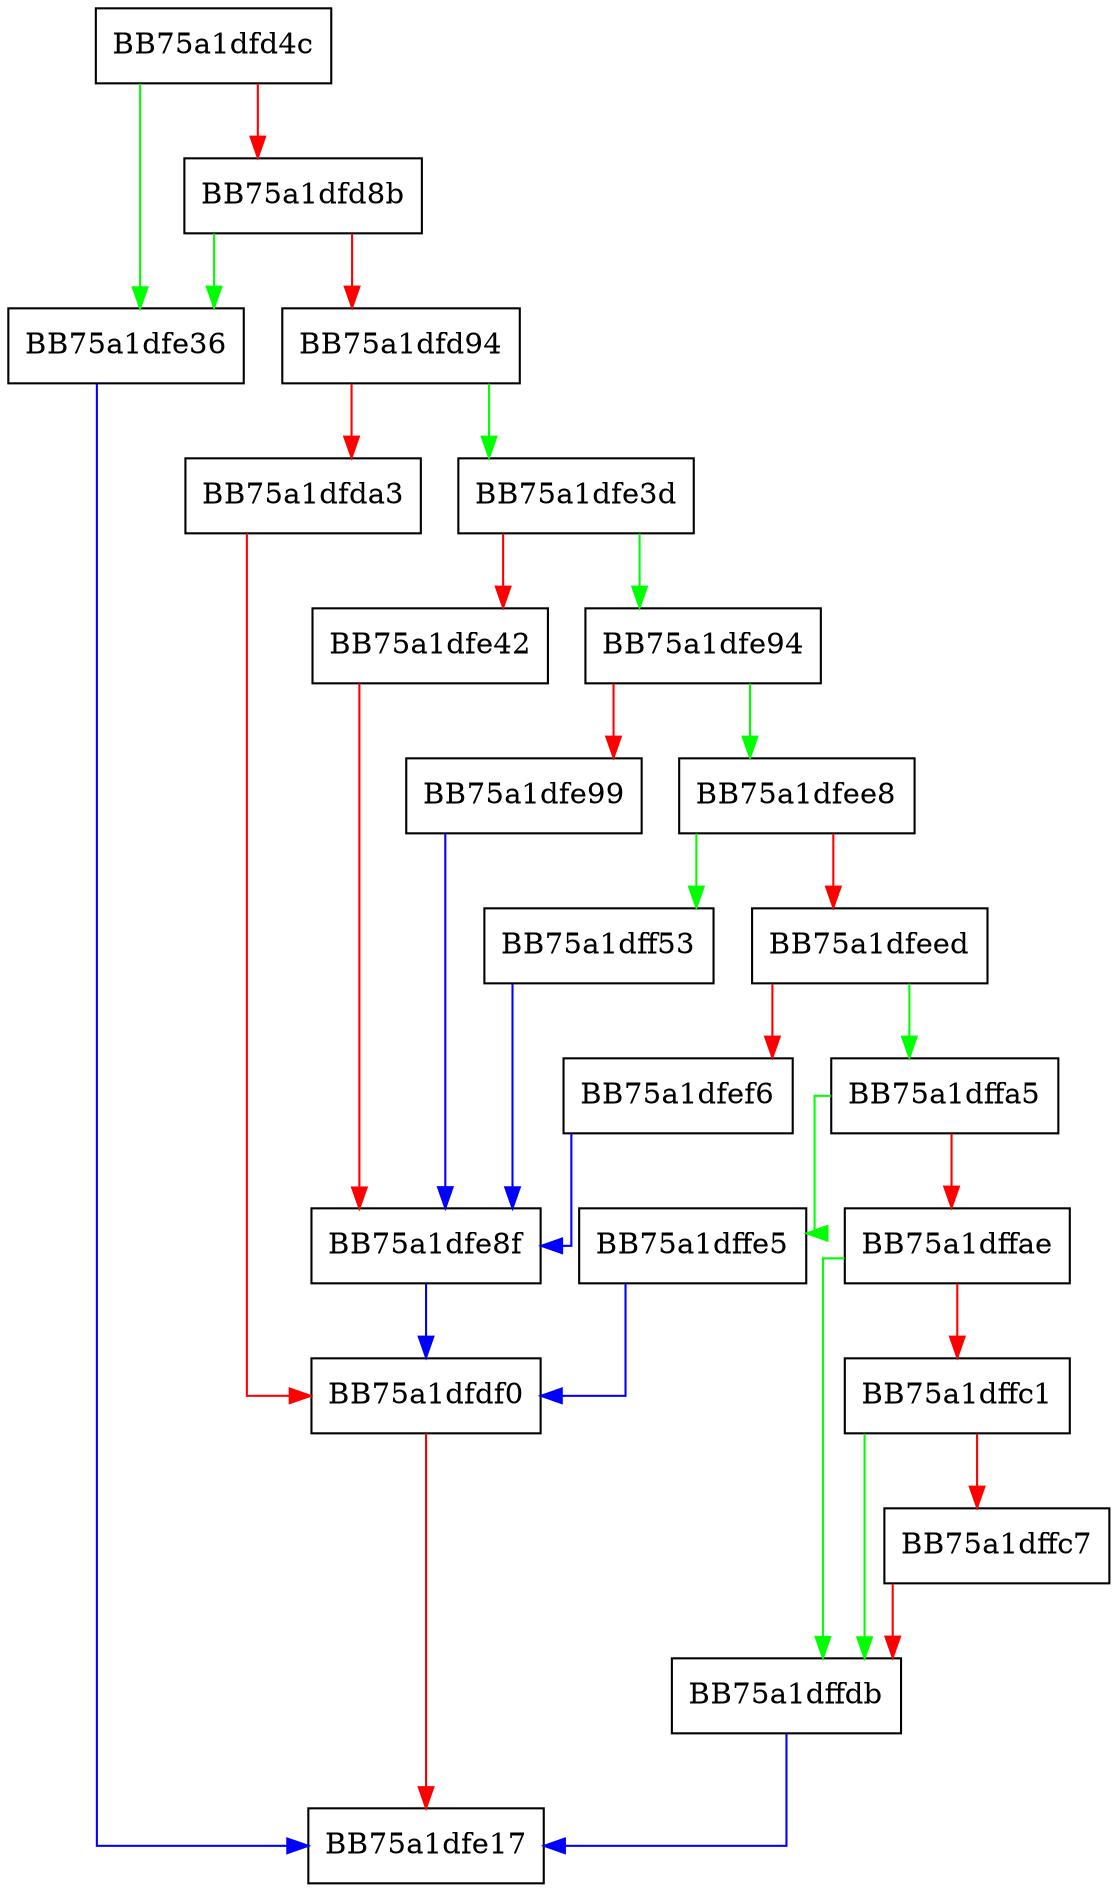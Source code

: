 digraph GenerateHash {
  node [shape="box"];
  graph [splines=ortho];
  BB75a1dfd4c -> BB75a1dfe36 [color="green"];
  BB75a1dfd4c -> BB75a1dfd8b [color="red"];
  BB75a1dfd8b -> BB75a1dfe36 [color="green"];
  BB75a1dfd8b -> BB75a1dfd94 [color="red"];
  BB75a1dfd94 -> BB75a1dfe3d [color="green"];
  BB75a1dfd94 -> BB75a1dfda3 [color="red"];
  BB75a1dfda3 -> BB75a1dfdf0 [color="red"];
  BB75a1dfdf0 -> BB75a1dfe17 [color="red"];
  BB75a1dfe36 -> BB75a1dfe17 [color="blue"];
  BB75a1dfe3d -> BB75a1dfe94 [color="green"];
  BB75a1dfe3d -> BB75a1dfe42 [color="red"];
  BB75a1dfe42 -> BB75a1dfe8f [color="red"];
  BB75a1dfe8f -> BB75a1dfdf0 [color="blue"];
  BB75a1dfe94 -> BB75a1dfee8 [color="green"];
  BB75a1dfe94 -> BB75a1dfe99 [color="red"];
  BB75a1dfe99 -> BB75a1dfe8f [color="blue"];
  BB75a1dfee8 -> BB75a1dff53 [color="green"];
  BB75a1dfee8 -> BB75a1dfeed [color="red"];
  BB75a1dfeed -> BB75a1dffa5 [color="green"];
  BB75a1dfeed -> BB75a1dfef6 [color="red"];
  BB75a1dfef6 -> BB75a1dfe8f [color="blue"];
  BB75a1dff53 -> BB75a1dfe8f [color="blue"];
  BB75a1dffa5 -> BB75a1dffe5 [color="green"];
  BB75a1dffa5 -> BB75a1dffae [color="red"];
  BB75a1dffae -> BB75a1dffdb [color="green"];
  BB75a1dffae -> BB75a1dffc1 [color="red"];
  BB75a1dffc1 -> BB75a1dffdb [color="green"];
  BB75a1dffc1 -> BB75a1dffc7 [color="red"];
  BB75a1dffc7 -> BB75a1dffdb [color="red"];
  BB75a1dffdb -> BB75a1dfe17 [color="blue"];
  BB75a1dffe5 -> BB75a1dfdf0 [color="blue"];
}